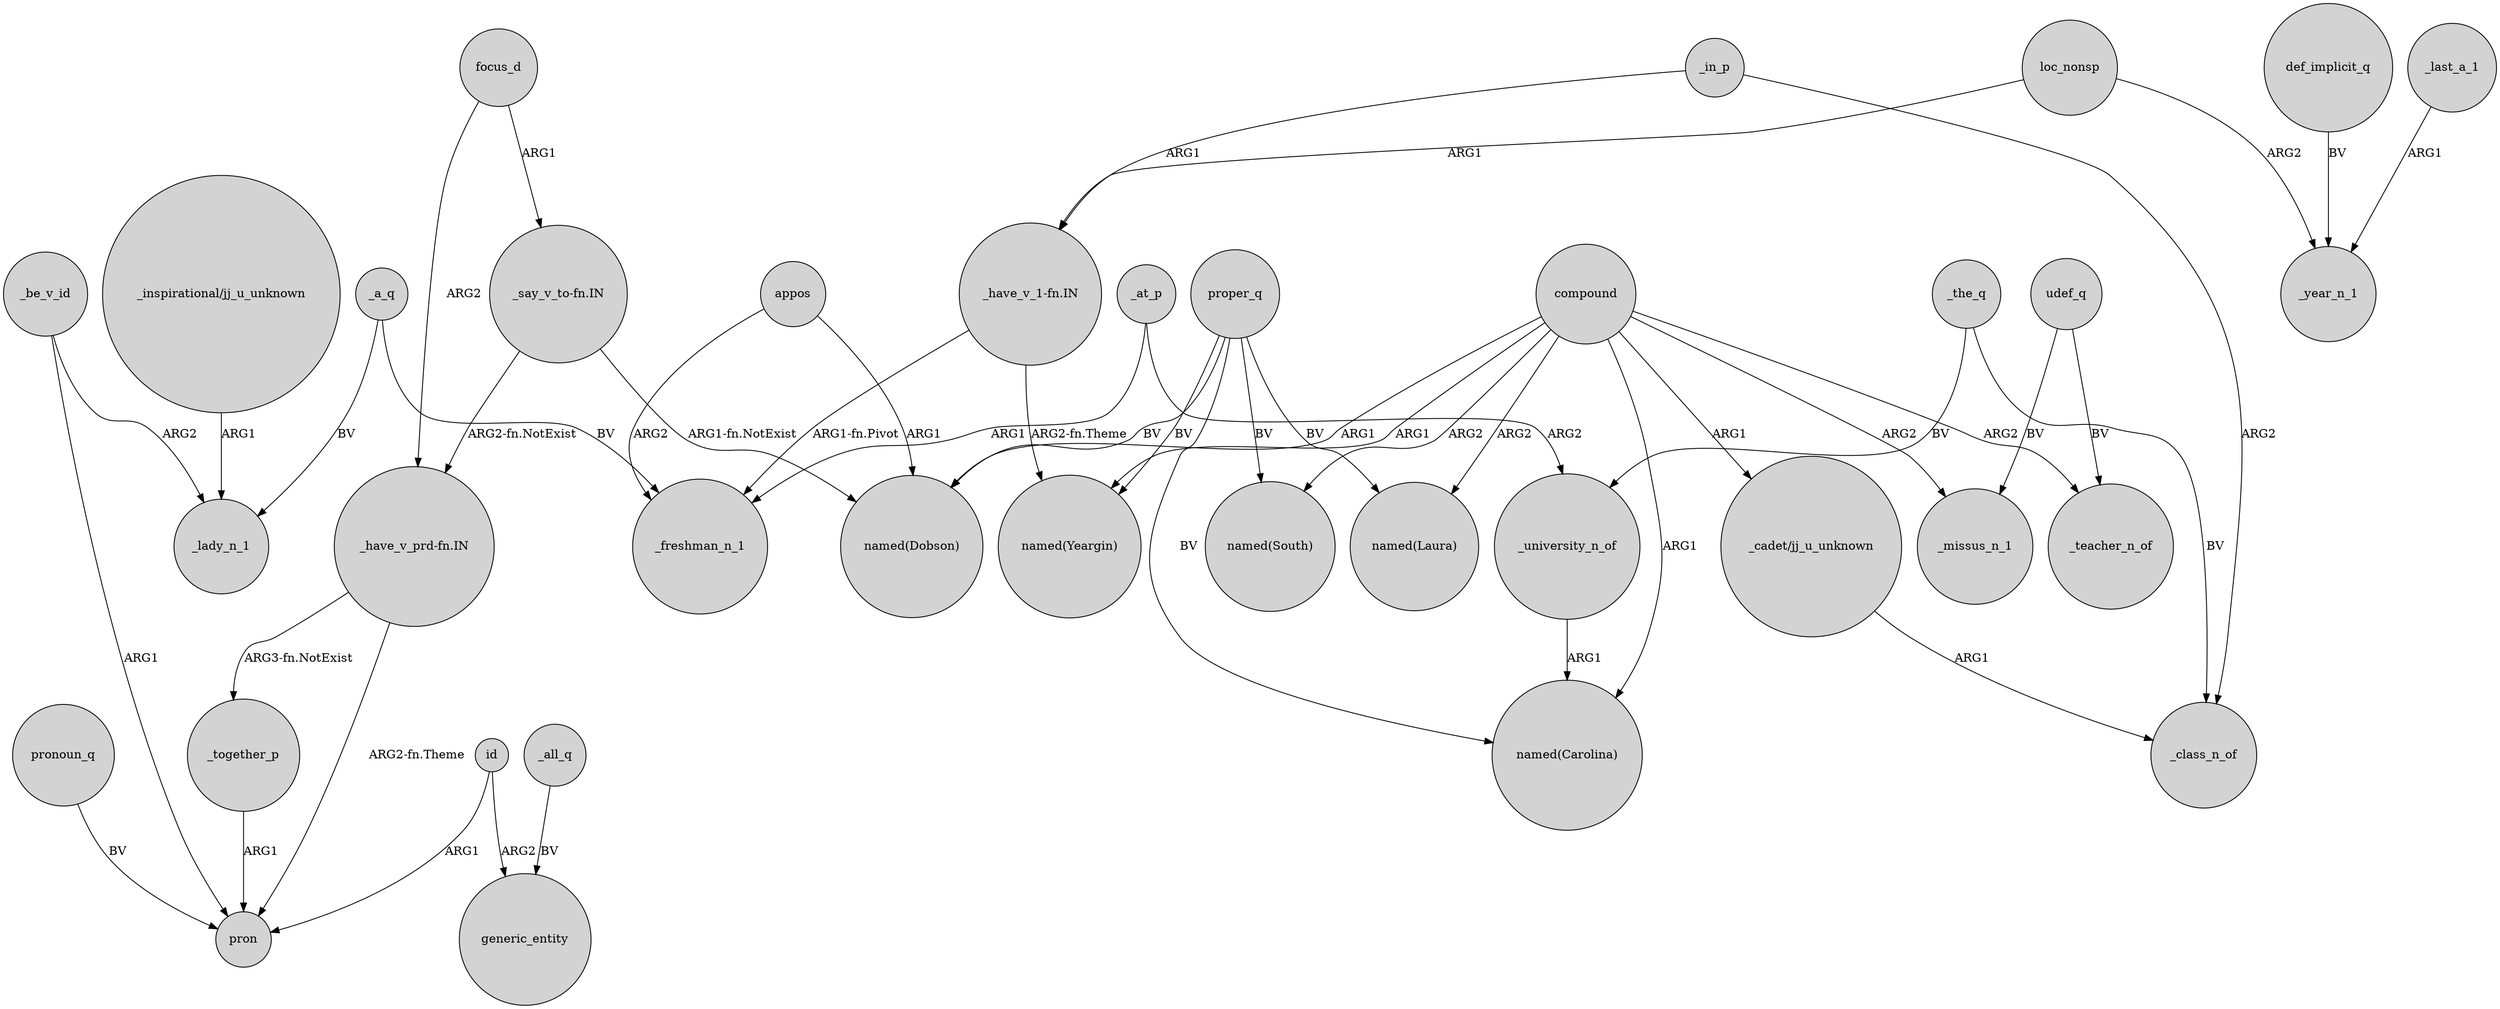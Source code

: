 digraph {
	node [shape=circle style=filled]
	appos -> "named(Dobson)" [label=ARG1]
	compound -> "named(South)" [label=ARG2]
	appos -> _freshman_n_1 [label=ARG2]
	proper_q -> "named(Yeargin)" [label=BV]
	_the_q -> _university_n_of [label=BV]
	def_implicit_q -> _year_n_1 [label=BV]
	"_inspirational/jj_u_unknown" -> _lady_n_1 [label=ARG1]
	compound -> _missus_n_1 [label=ARG2]
	"_cadet/jj_u_unknown" -> _class_n_of [label=ARG1]
	"_have_v_1-fn.IN" -> _freshman_n_1 [label="ARG1-fn.Pivot"]
	udef_q -> _teacher_n_of [label=BV]
	udef_q -> _missus_n_1 [label=BV]
	_be_v_id -> _lady_n_1 [label=ARG2]
	_be_v_id -> pron [label=ARG1]
	_the_q -> _class_n_of [label=BV]
	_in_p -> _class_n_of [label=ARG2]
	_a_q -> _lady_n_1 [label=BV]
	_at_p -> _university_n_of [label=ARG2]
	_in_p -> "_have_v_1-fn.IN" [label=ARG1]
	focus_d -> "_have_v_prd-fn.IN" [label=ARG2]
	_all_q -> generic_entity [label=BV]
	pronoun_q -> pron [label=BV]
	proper_q -> "named(Laura)" [label=BV]
	_at_p -> _freshman_n_1 [label=ARG1]
	proper_q -> "named(Dobson)" [label=BV]
	"_have_v_1-fn.IN" -> "named(Yeargin)" [label="ARG2-fn.Theme"]
	"_say_v_to-fn.IN" -> "_have_v_prd-fn.IN" [label="ARG2-fn.NotExist"]
	"_have_v_prd-fn.IN" -> pron [label="ARG2-fn.Theme"]
	loc_nonsp -> _year_n_1 [label=ARG2]
	_last_a_1 -> _year_n_1 [label=ARG1]
	compound -> "named(Carolina)" [label=ARG1]
	_together_p -> pron [label=ARG1]
	id -> pron [label=ARG1]
	compound -> "named(Yeargin)" [label=ARG1]
	compound -> "_cadet/jj_u_unknown" [label=ARG1]
	compound -> _teacher_n_of [label=ARG2]
	_a_q -> _freshman_n_1 [label=BV]
	"_say_v_to-fn.IN" -> "named(Dobson)" [label="ARG1-fn.NotExist"]
	"_have_v_prd-fn.IN" -> _together_p [label="ARG3-fn.NotExist"]
	compound -> "named(Dobson)" [label=ARG1]
	proper_q -> "named(Carolina)" [label=BV]
	_university_n_of -> "named(Carolina)" [label=ARG1]
	id -> generic_entity [label=ARG2]
	proper_q -> "named(South)" [label=BV]
	compound -> "named(Laura)" [label=ARG2]
	loc_nonsp -> "_have_v_1-fn.IN" [label=ARG1]
	focus_d -> "_say_v_to-fn.IN" [label=ARG1]
}

